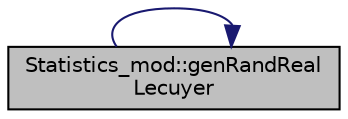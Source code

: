 digraph "Statistics_mod::genRandRealLecuyer"
{
 // LATEX_PDF_SIZE
  edge [fontname="Helvetica",fontsize="10",labelfontname="Helvetica",labelfontsize="10"];
  node [fontname="Helvetica",fontsize="10",shape=record];
  rankdir="LR";
  Node1 [label="Statistics_mod::genRandReal\lLecuyer",height=0.2,width=0.4,color="black", fillcolor="grey75", style="filled", fontcolor="black",tooltip="Return a single-precision uniformly-distributed random real-valued number in the range [0,..."];
  Node1 -> Node1 [color="midnightblue",fontsize="10",style="solid",fontname="Helvetica"];
}
